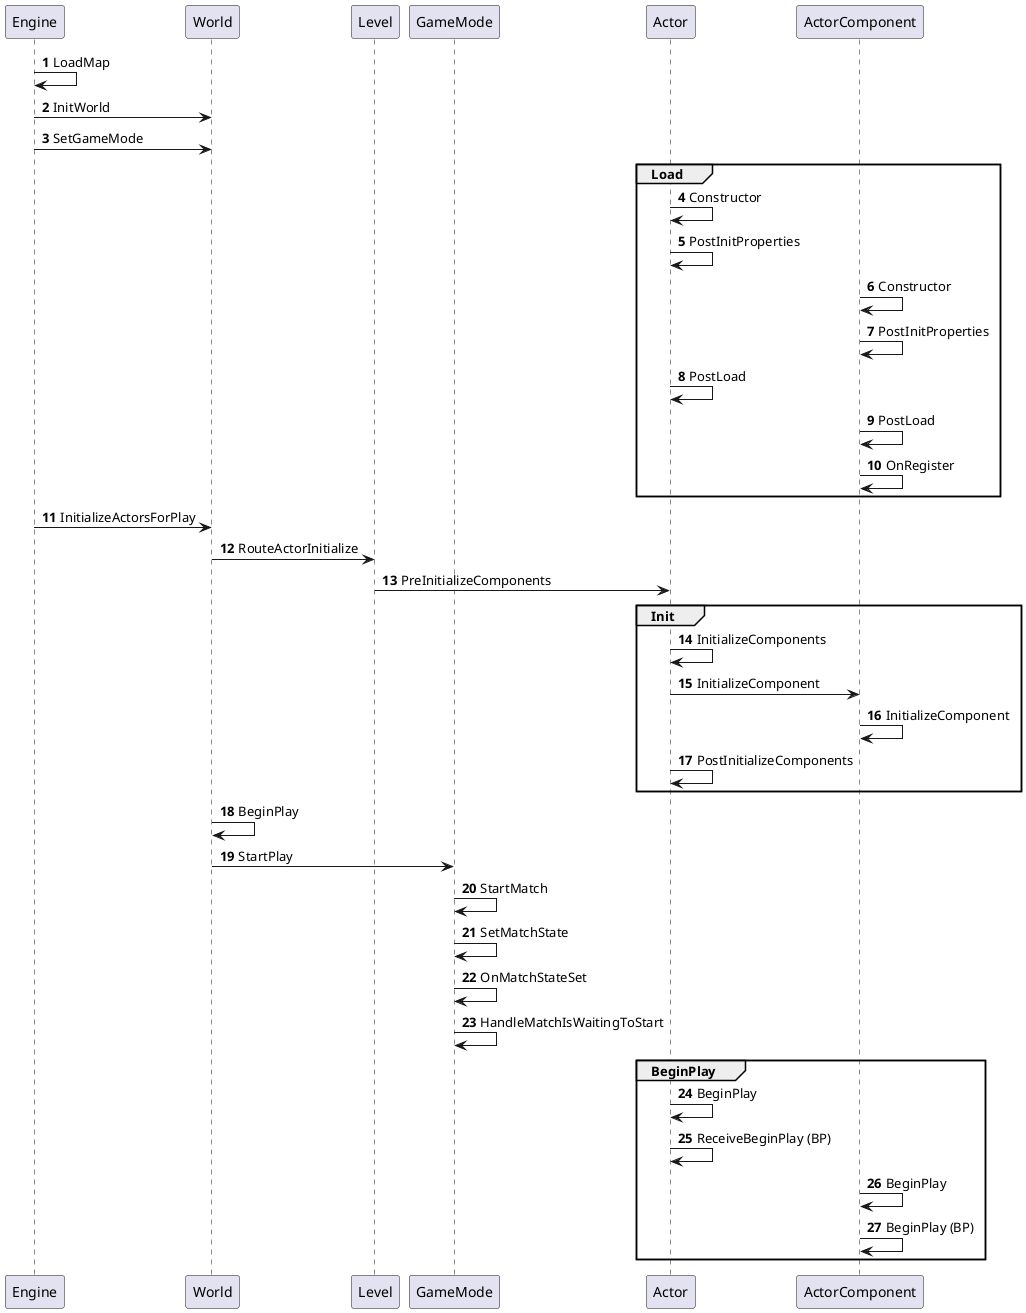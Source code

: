 @startuml
'https://plantuml.com/sequence-diagram

autonumber

participant Engine
participant World
participant Level
participant GameMode
participant Actor
participant ActorComponent

Engine -> Engine: LoadMap
Engine -> World: InitWorld
Engine -> World: SetGameMode

group Load
    Actor -> Actor: Constructor
    Actor -> Actor: PostInitProperties
    ActorComponent -> ActorComponent: Constructor
    ActorComponent -> ActorComponent: PostInitProperties
    Actor -> Actor: PostLoad
    ActorComponent -> ActorComponent: PostLoad
    ActorComponent -> ActorComponent: OnRegister
end

Engine -> World: InitializeActorsForPlay
World -> Level: RouteActorInitialize
Level -> Actor: PreInitializeComponents

group Init
Actor -> Actor: InitializeComponents
Actor -> ActorComponent: InitializeComponent
ActorComponent -> ActorComponent: InitializeComponent
Actor -> Actor: PostInitializeComponents
end

World -> World: BeginPlay
World -> GameMode: StartPlay
GameMode -> GameMode: StartMatch
GameMode -> GameMode: SetMatchState
GameMode -> GameMode: OnMatchStateSet
GameMode -> GameMode: HandleMatchIsWaitingToStart

group BeginPlay
Actor -> Actor: BeginPlay
Actor -> Actor: ReceiveBeginPlay (BP)
ActorComponent -> ActorComponent: BeginPlay
ActorComponent -> ActorComponent: BeginPlay (BP)
end
@enduml
